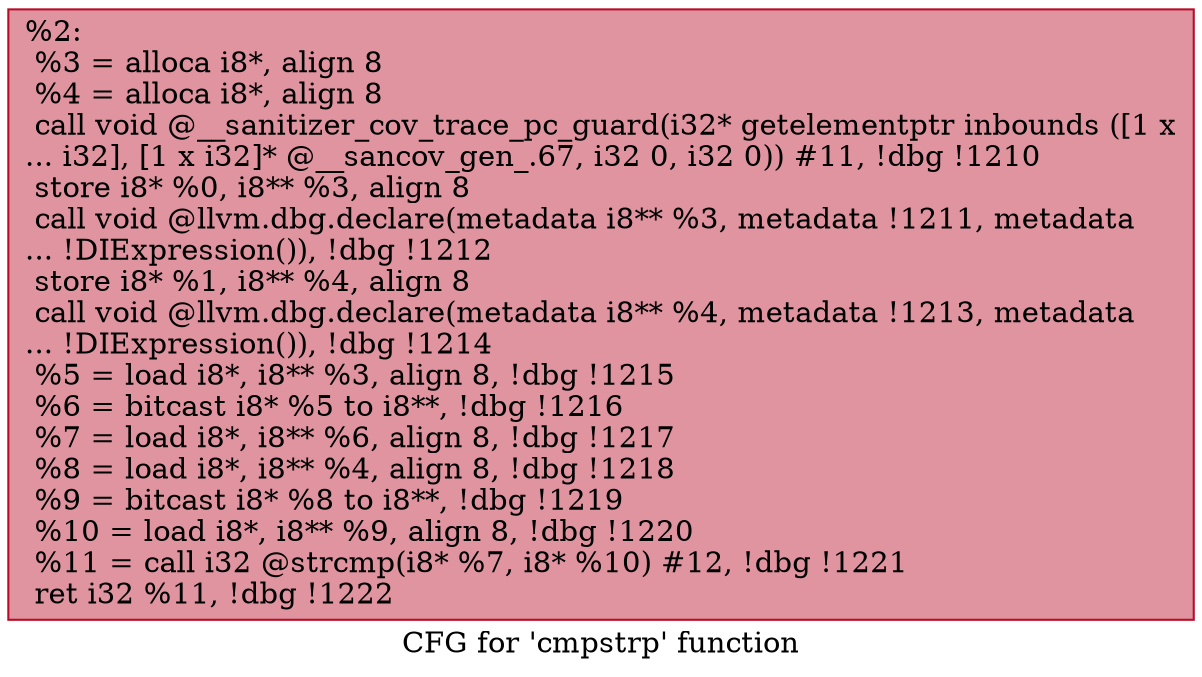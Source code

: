 digraph "CFG for 'cmpstrp' function" {
	label="CFG for 'cmpstrp' function";

	Node0x559c5c901750 [shape=record,color="#b70d28ff", style=filled, fillcolor="#b70d2870",label="{%2:\l  %3 = alloca i8*, align 8\l  %4 = alloca i8*, align 8\l  call void @__sanitizer_cov_trace_pc_guard(i32* getelementptr inbounds ([1 x\l... i32], [1 x i32]* @__sancov_gen_.67, i32 0, i32 0)) #11, !dbg !1210\l  store i8* %0, i8** %3, align 8\l  call void @llvm.dbg.declare(metadata i8** %3, metadata !1211, metadata\l... !DIExpression()), !dbg !1212\l  store i8* %1, i8** %4, align 8\l  call void @llvm.dbg.declare(metadata i8** %4, metadata !1213, metadata\l... !DIExpression()), !dbg !1214\l  %5 = load i8*, i8** %3, align 8, !dbg !1215\l  %6 = bitcast i8* %5 to i8**, !dbg !1216\l  %7 = load i8*, i8** %6, align 8, !dbg !1217\l  %8 = load i8*, i8** %4, align 8, !dbg !1218\l  %9 = bitcast i8* %8 to i8**, !dbg !1219\l  %10 = load i8*, i8** %9, align 8, !dbg !1220\l  %11 = call i32 @strcmp(i8* %7, i8* %10) #12, !dbg !1221\l  ret i32 %11, !dbg !1222\l}"];
}
